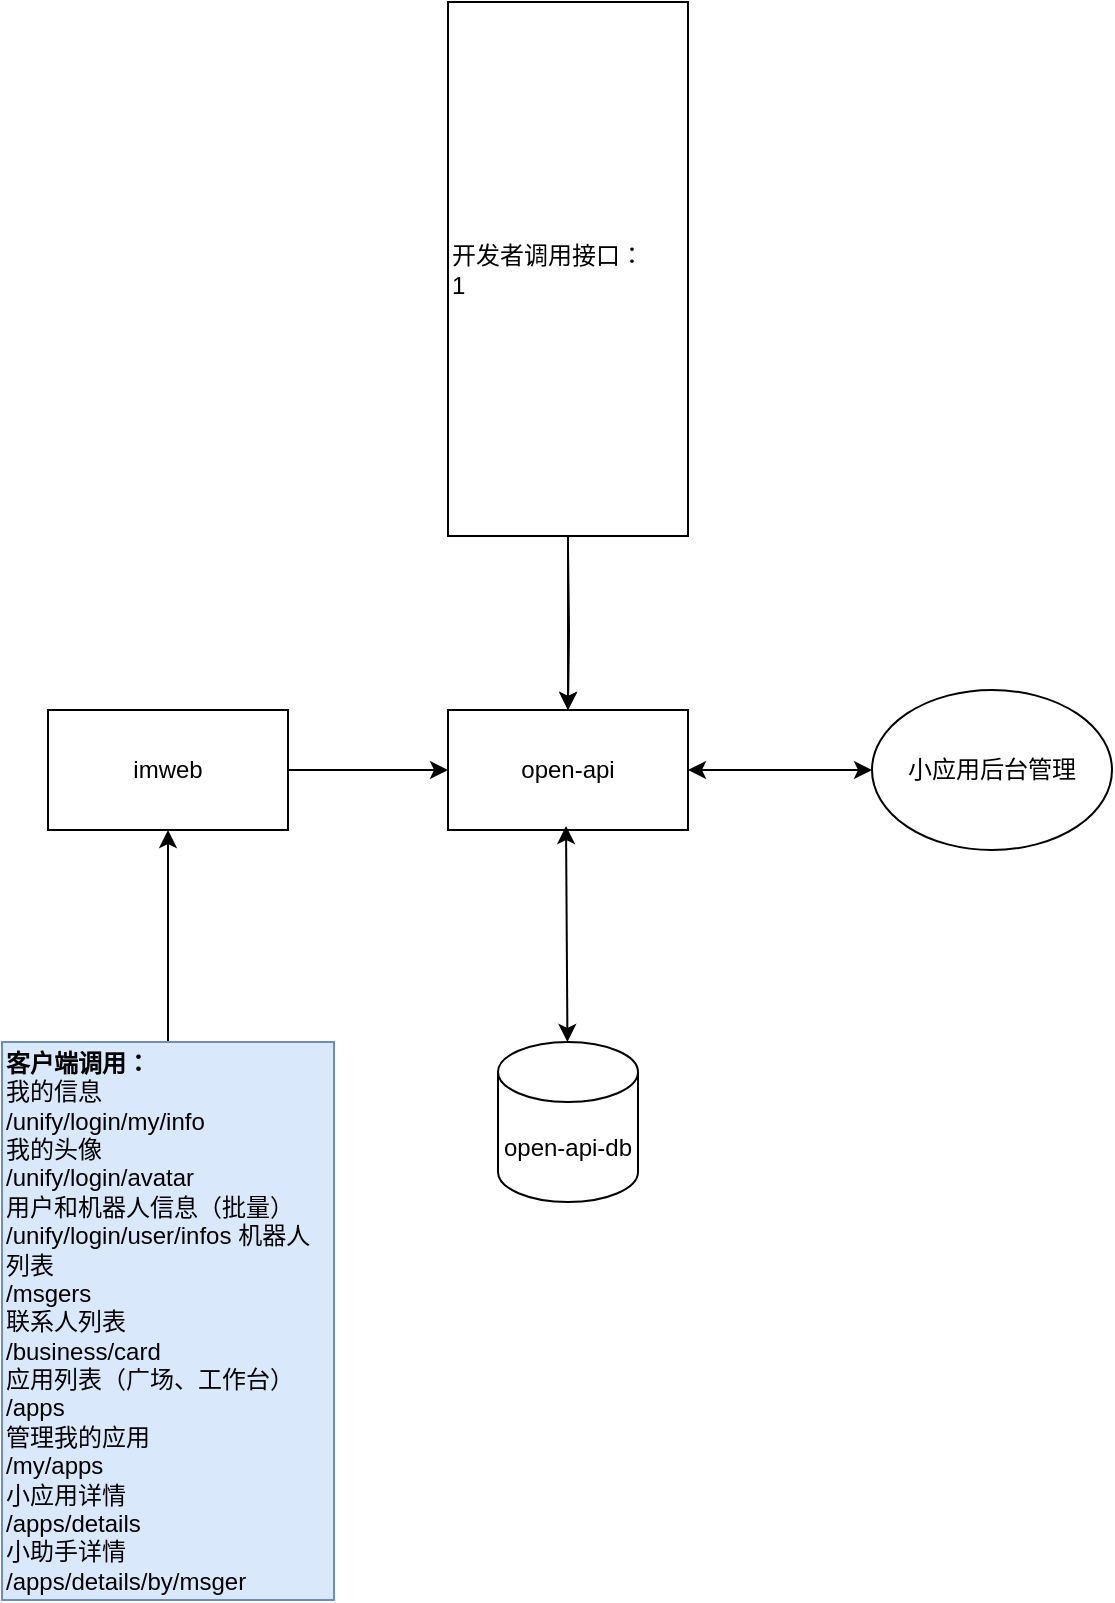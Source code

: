<mxfile version="17.1.1" type="github">
  <diagram id="inejEvUsxbzrYnm4ZTXX" name="Page-1">
    <mxGraphModel dx="1360" dy="802" grid="0" gridSize="10" guides="1" tooltips="1" connect="1" arrows="1" fold="1" page="1" pageScale="1" pageWidth="827" pageHeight="1169" math="0" shadow="0">
      <root>
        <mxCell id="0" />
        <mxCell id="1" parent="0" />
        <mxCell id="fBae6MaYPsHn7tR7aAF2-9" style="edgeStyle=orthogonalEdgeStyle;rounded=0;orthogonalLoop=1;jettySize=auto;html=1;" edge="1" parent="1" source="fBae6MaYPsHn7tR7aAF2-1" target="fBae6MaYPsHn7tR7aAF2-3">
          <mxGeometry relative="1" as="geometry" />
        </mxCell>
        <mxCell id="fBae6MaYPsHn7tR7aAF2-1" value="imweb" style="rounded=0;whiteSpace=wrap;html=1;" vertex="1" parent="1">
          <mxGeometry x="89" y="601" width="120" height="60" as="geometry" />
        </mxCell>
        <mxCell id="fBae6MaYPsHn7tR7aAF2-10" style="edgeStyle=orthogonalEdgeStyle;rounded=0;orthogonalLoop=1;jettySize=auto;html=1;" edge="1" parent="1" source="fBae6MaYPsHn7tR7aAF2-2" target="fBae6MaYPsHn7tR7aAF2-1">
          <mxGeometry relative="1" as="geometry" />
        </mxCell>
        <mxCell id="fBae6MaYPsHn7tR7aAF2-2" value="&lt;font style=&quot;vertical-align: inherit&quot;&gt;&lt;font style=&quot;vertical-align: inherit&quot;&gt;&lt;font style=&quot;vertical-align: inherit&quot;&gt;&lt;font style=&quot;vertical-align: inherit&quot;&gt;&lt;font style=&quot;vertical-align: inherit&quot;&gt;&lt;font style=&quot;vertical-align: inherit&quot;&gt;&lt;b&gt;&lt;font style=&quot;vertical-align: inherit&quot;&gt;&lt;font style=&quot;vertical-align: inherit&quot;&gt;&lt;font style=&quot;vertical-align: inherit&quot;&gt;&lt;font style=&quot;vertical-align: inherit&quot;&gt;客户端调用：&lt;/font&gt;&lt;/font&gt;&lt;/font&gt;&lt;/font&gt;&lt;/b&gt;&lt;/font&gt;&lt;/font&gt;&lt;br&gt;&lt;div&gt;&lt;div&gt;我的信息&lt;/div&gt;&lt;div&gt;/unify/login/my/info&lt;/div&gt;&lt;div&gt;我的头像&lt;/div&gt;&lt;div&gt;/unify/login/avatar&lt;/div&gt;&lt;div&gt;用户和机器人信息（批量）&lt;/div&gt;&lt;div&gt;/unify/login/user/infos 机器人列表&lt;/div&gt;&lt;div&gt;/msgers&lt;/div&gt;&lt;div&gt;联系人列表&lt;/div&gt;&lt;div&gt;/business/card&lt;/div&gt;&lt;div&gt;应用列表（广场、工作台）&lt;/div&gt;&lt;div&gt;/apps&lt;/div&gt;&lt;div&gt;管理我的应用&lt;/div&gt;&lt;div&gt;/my/apps&lt;/div&gt;&lt;div&gt;小应用详情&lt;/div&gt;&lt;div&gt;/apps/details&lt;/div&gt;&lt;div&gt;小助手详情&lt;/div&gt;&lt;div&gt;/apps/details/by/msger&lt;/div&gt;&lt;/div&gt;&lt;/font&gt;&lt;/font&gt;&lt;/font&gt;&lt;/font&gt;" style="rounded=0;whiteSpace=wrap;html=1;align=left;fillColor=#dae8fc;strokeColor=#6c8ebf;" vertex="1" parent="1">
          <mxGeometry x="66" y="767" width="166" height="279" as="geometry" />
        </mxCell>
        <mxCell id="fBae6MaYPsHn7tR7aAF2-3" value="open-api" style="rounded=0;whiteSpace=wrap;html=1;" vertex="1" parent="1">
          <mxGeometry x="289" y="601" width="120" height="60" as="geometry" />
        </mxCell>
        <mxCell id="fBae6MaYPsHn7tR7aAF2-4" value="open-api-db" style="shape=cylinder3;whiteSpace=wrap;html=1;boundedLbl=1;backgroundOutline=1;size=15;" vertex="1" parent="1">
          <mxGeometry x="314" y="767" width="70" height="80" as="geometry" />
        </mxCell>
        <mxCell id="fBae6MaYPsHn7tR7aAF2-6" value="&lt;font style=&quot;vertical-align: inherit&quot;&gt;&lt;font style=&quot;vertical-align: inherit&quot;&gt;小应用后台管理&lt;/font&gt;&lt;/font&gt;" style="ellipse;whiteSpace=wrap;html=1;" vertex="1" parent="1">
          <mxGeometry x="501" y="591" width="120" height="80" as="geometry" />
        </mxCell>
        <mxCell id="fBae6MaYPsHn7tR7aAF2-7" value="" style="endArrow=classic;startArrow=classic;html=1;rounded=0;" edge="1" parent="1" source="fBae6MaYPsHn7tR7aAF2-4">
          <mxGeometry width="50" height="50" relative="1" as="geometry">
            <mxPoint x="298" y="709" as="sourcePoint" />
            <mxPoint x="348" y="659" as="targetPoint" />
          </mxGeometry>
        </mxCell>
        <mxCell id="fBae6MaYPsHn7tR7aAF2-8" value="" style="endArrow=classic;startArrow=classic;html=1;rounded=0;entryX=0;entryY=0.5;entryDx=0;entryDy=0;" edge="1" parent="1" source="fBae6MaYPsHn7tR7aAF2-3" target="fBae6MaYPsHn7tR7aAF2-6">
          <mxGeometry width="50" height="50" relative="1" as="geometry">
            <mxPoint x="396" y="877" as="sourcePoint" />
            <mxPoint x="446" y="827" as="targetPoint" />
          </mxGeometry>
        </mxCell>
        <mxCell id="fBae6MaYPsHn7tR7aAF2-12" style="edgeStyle=orthogonalEdgeStyle;rounded=0;orthogonalLoop=1;jettySize=auto;html=1;" edge="1" parent="1" target="fBae6MaYPsHn7tR7aAF2-3">
          <mxGeometry relative="1" as="geometry">
            <mxPoint x="349" y="521" as="sourcePoint" />
          </mxGeometry>
        </mxCell>
        <mxCell id="fBae6MaYPsHn7tR7aAF2-14" value="" style="edgeStyle=orthogonalEdgeStyle;rounded=0;orthogonalLoop=1;jettySize=auto;html=1;" edge="1" parent="1" source="fBae6MaYPsHn7tR7aAF2-13" target="fBae6MaYPsHn7tR7aAF2-3">
          <mxGeometry relative="1" as="geometry" />
        </mxCell>
        <mxCell id="fBae6MaYPsHn7tR7aAF2-13" value="&lt;span&gt;&lt;font style=&quot;vertical-align: inherit&quot;&gt;&lt;font style=&quot;vertical-align: inherit&quot;&gt;&lt;font style=&quot;vertical-align: inherit&quot;&gt;&lt;font style=&quot;vertical-align: inherit&quot;&gt;&lt;font style=&quot;vertical-align: inherit&quot;&gt;&lt;font style=&quot;vertical-align: inherit&quot;&gt;开发者调用接口：&lt;/font&gt;&lt;/font&gt;&lt;br&gt;1&lt;br&gt;&lt;/font&gt;&lt;/font&gt;&lt;/font&gt;&lt;/font&gt;&lt;/span&gt;" style="rounded=0;whiteSpace=wrap;html=1;align=left;" vertex="1" parent="1">
          <mxGeometry x="289" y="247" width="120" height="267" as="geometry" />
        </mxCell>
      </root>
    </mxGraphModel>
  </diagram>
</mxfile>
